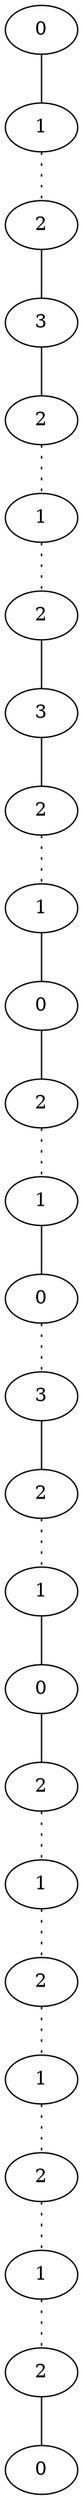 graph {
a0[label=0];
a1[label=1];
a2[label=2];
a3[label=3];
a4[label=2];
a5[label=1];
a6[label=2];
a7[label=3];
a8[label=2];
a9[label=1];
a10[label=0];
a11[label=2];
a12[label=1];
a13[label=0];
a14[label=3];
a15[label=2];
a16[label=1];
a17[label=0];
a18[label=2];
a19[label=1];
a20[label=2];
a21[label=1];
a22[label=2];
a23[label=1];
a24[label=2];
a25[label=0];
a0 -- a1;
a1 -- a2 [style=dotted];
a2 -- a3;
a3 -- a4;
a4 -- a5 [style=dotted];
a5 -- a6 [style=dotted];
a6 -- a7;
a7 -- a8;
a8 -- a9 [style=dotted];
a9 -- a10;
a10 -- a11;
a11 -- a12 [style=dotted];
a12 -- a13;
a13 -- a14 [style=dotted];
a14 -- a15;
a15 -- a16 [style=dotted];
a16 -- a17;
a17 -- a18;
a18 -- a19 [style=dotted];
a19 -- a20 [style=dotted];
a20 -- a21 [style=dotted];
a21 -- a22 [style=dotted];
a22 -- a23 [style=dotted];
a23 -- a24 [style=dotted];
a24 -- a25;
}
